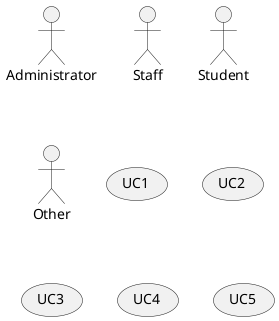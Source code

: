@startuml DeploymentDiagram
actor Administrator
actor Staff
actor Student
actor Other

usecase UC1
usecase UC2
usecase UC3
usecase UC4
usecase UC5
@enduml